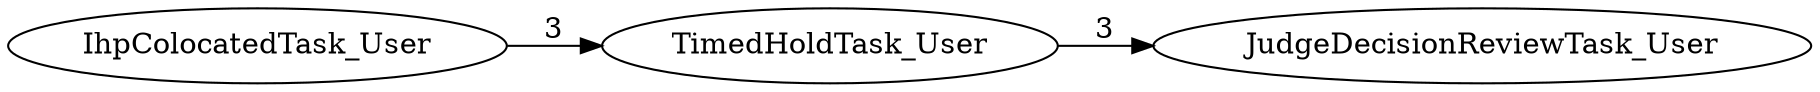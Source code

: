 digraph G {
rankdir="LR";
"IhpColocatedTask_User" -> "TimedHoldTask_User" [label=3]
"TimedHoldTask_User" -> "JudgeDecisionReviewTask_User" [label=3]
}
